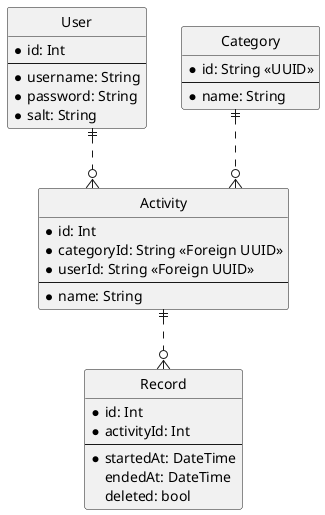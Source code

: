 @startuml TimeTracker
hide circle
skinparam Linetype ortho

entity User {
    *id: Int
    ---
    *username: String
    *password: String
    *salt: String
}

entity Activity {    
    *id: Int
    *categoryId: String <<Foreign UUID>>
    *userId: String <<Foreign UUID>>
    ---
    *name: String
}

entity Record {
    *id: Int
    *activityId: Int
    ---
    *startedAt: DateTime
    endedAt: DateTime
    deleted: bool
}

entity Category {
    *id: String <<UUID>>
    ---
    *name: String
}

User ||..o{ Activity
Category ||..o{ Activity
Activity ||..o{ Record 
@enduml
